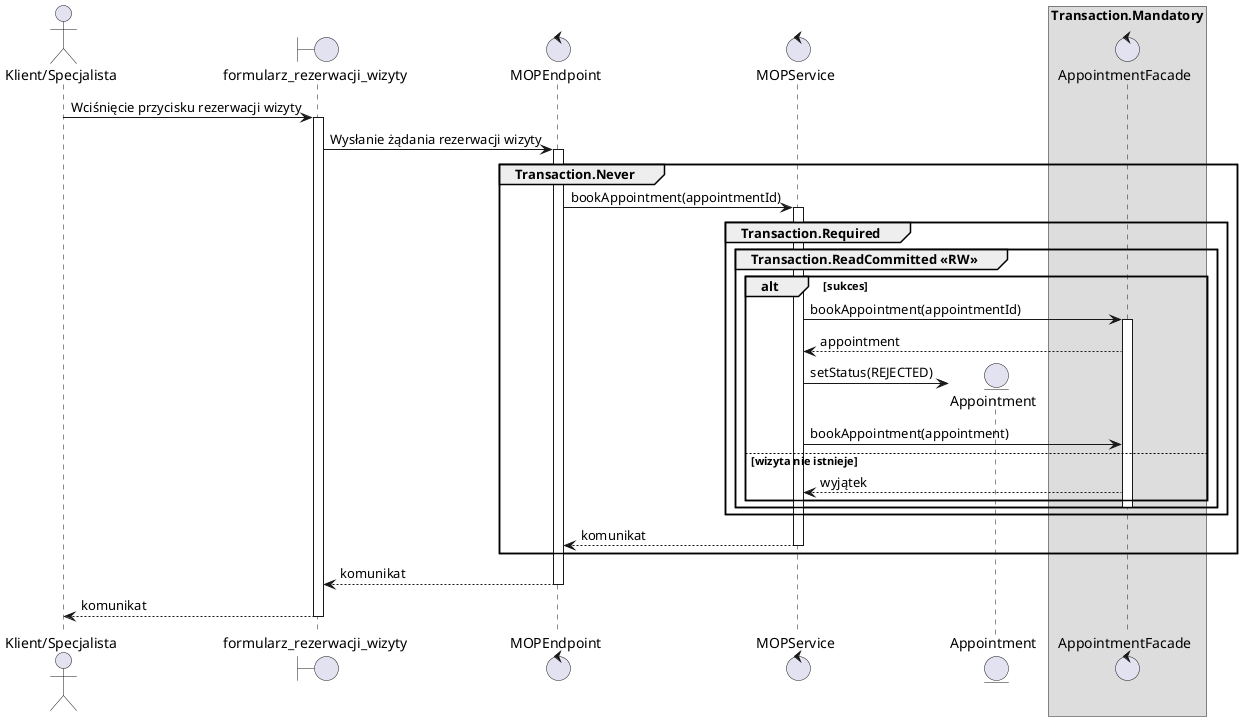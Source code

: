 @startuml MOP.9 - Zarezerwuj wizytę

actor "Klient/Specjalista" as guest
boundary formularz_rezerwacji_wizyty as gui
control MOPEndpoint as endpoint
control MOPService as service
entity Appointment as implant
control AppointmentFacade as accFacade

skinparam backgroundcolor transparent

guest -> gui ++ : Wciśnięcie przycisku rezerwacji wizyty
gui -> endpoint ++ : Wysłanie żądania rezerwacji wizyty

group Transaction.Never

    endpoint -> service ++ : bookAppointment(appointmentId)

    group Transaction.Required
        group Transaction.ReadCommitted <<RW>>
            box Transaction.Mandatory 
                participant accFacade
                alt sukces
                service -> accFacade ++ : bookAppointment(appointmentId)
                accFacade --> service : appointment

                service -> implant ** : setStatus(REJECTED)

                service -> accFacade : bookAppointment(appointment)

                else wizyta nie istnieje
                    accFacade --> service : wyjątek
                end

                deactivate accFacade
            end box
        end
    end
    return komunikat

end

return komunikat


return komunikat

@enduml